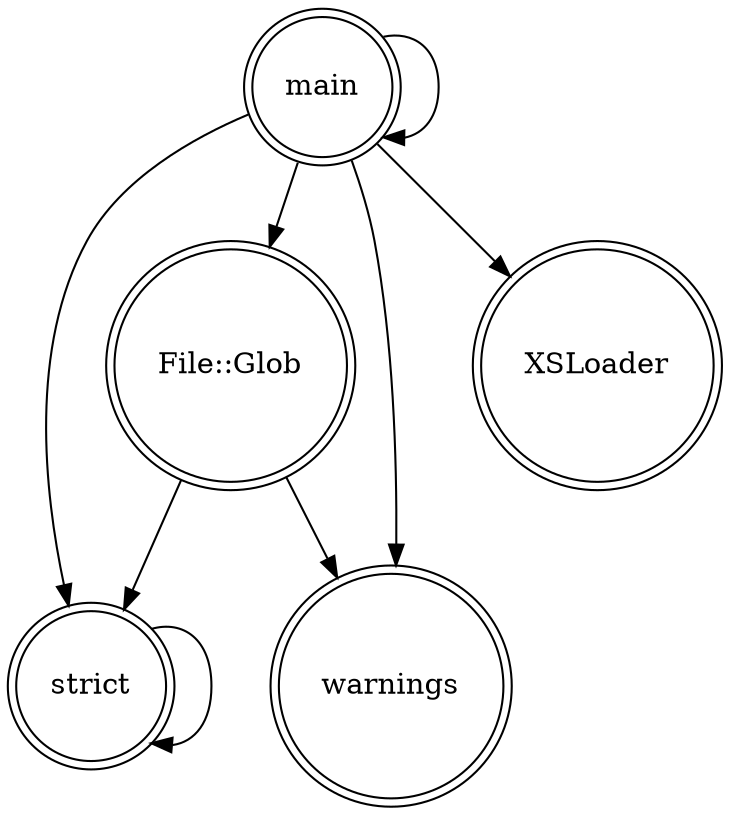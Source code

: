 digraph {
graph [overlap=false]
node [shape=doublecircle];
"main" -> "strict";
"strict" -> "strict";
"File::Glob" -> "strict";
"main" -> "main";
"File::Glob" -> "warnings";
"main" -> "XSLoader";
"main" -> "File::Glob";
"main" -> "warnings";
}

